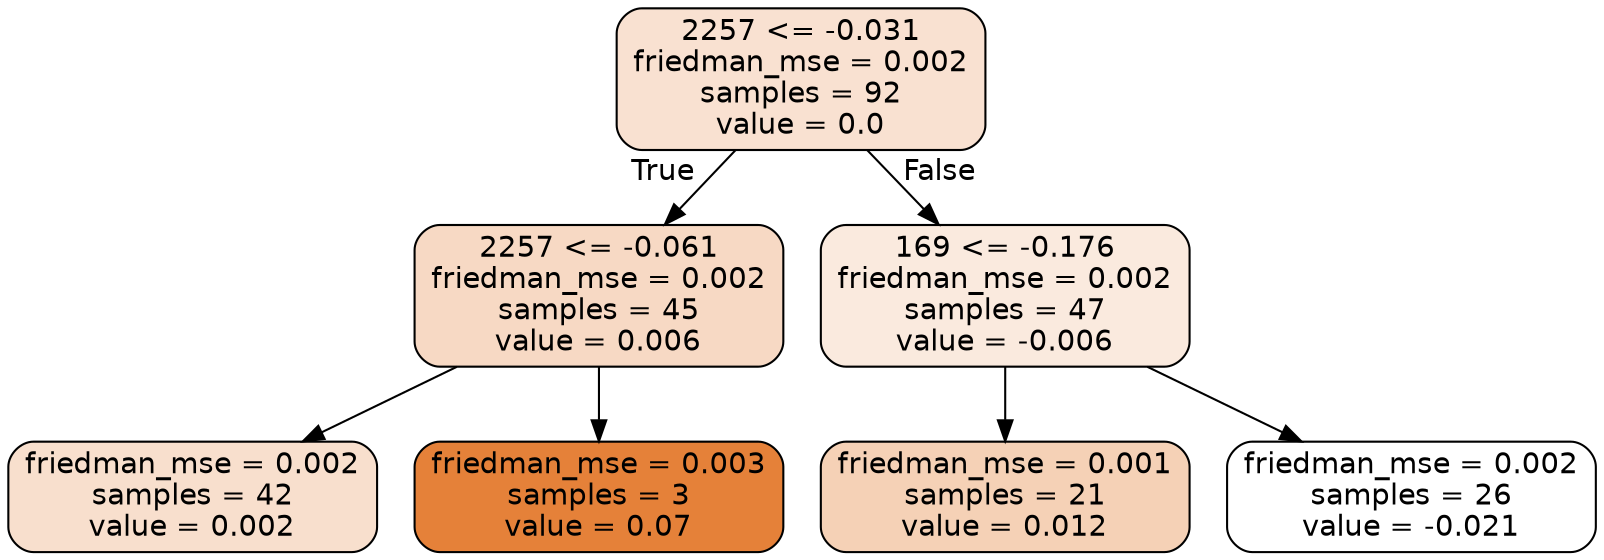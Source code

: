 digraph Tree {
node [shape=box, style="filled, rounded", color="black", fontname=helvetica] ;
edge [fontname=helvetica] ;
0 [label="2257 <= -0.031\nfriedman_mse = 0.002\nsamples = 92\nvalue = 0.0", fillcolor="#e581393b"] ;
1 [label="2257 <= -0.061\nfriedman_mse = 0.002\nsamples = 45\nvalue = 0.006", fillcolor="#e581394c"] ;
0 -> 1 [labeldistance=2.5, labelangle=45, headlabel="True"] ;
2 [label="friedman_mse = 0.002\nsamples = 42\nvalue = 0.002", fillcolor="#e5813940"] ;
1 -> 2 ;
3 [label="friedman_mse = 0.003\nsamples = 3\nvalue = 0.07", fillcolor="#e58139ff"] ;
1 -> 3 ;
4 [label="169 <= -0.176\nfriedman_mse = 0.002\nsamples = 47\nvalue = -0.006", fillcolor="#e581392a"] ;
0 -> 4 [labeldistance=2.5, labelangle=-45, headlabel="False"] ;
5 [label="friedman_mse = 0.001\nsamples = 21\nvalue = 0.012", fillcolor="#e581395d"] ;
4 -> 5 ;
6 [label="friedman_mse = 0.002\nsamples = 26\nvalue = -0.021", fillcolor="#e5813900"] ;
4 -> 6 ;
}